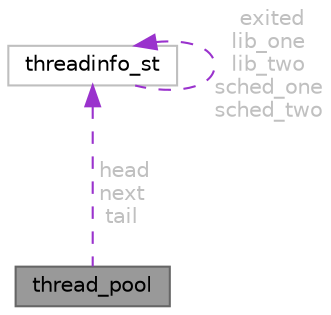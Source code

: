 digraph "thread_pool"
{
 // LATEX_PDF_SIZE
  bgcolor="transparent";
  edge [fontname=Helvetica,fontsize=10,labelfontname=Helvetica,labelfontsize=10];
  node [fontname=Helvetica,fontsize=10,shape=box,height=0.2,width=0.4];
  Node1 [id="Node000001",label="thread_pool",height=0.2,width=0.4,color="gray40", fillcolor="grey60", style="filled", fontcolor="black",tooltip=" "];
  Node2 -> Node1 [id="edge3_Node000001_Node000002",dir="back",color="darkorchid3",style="dashed",tooltip=" ",label=" head\nnext\ntail",fontcolor="grey" ];
  Node2 [id="Node000002",label="threadinfo_st",height=0.2,width=0.4,color="grey75", fillcolor="white", style="filled",URL="$structthreadinfo__st.html",tooltip=" "];
  Node2 -> Node2 [id="edge4_Node000002_Node000002",dir="back",color="darkorchid3",style="dashed",tooltip=" ",label=" exited\nlib_one\nlib_two\nsched_one\nsched_two",fontcolor="grey" ];
}
